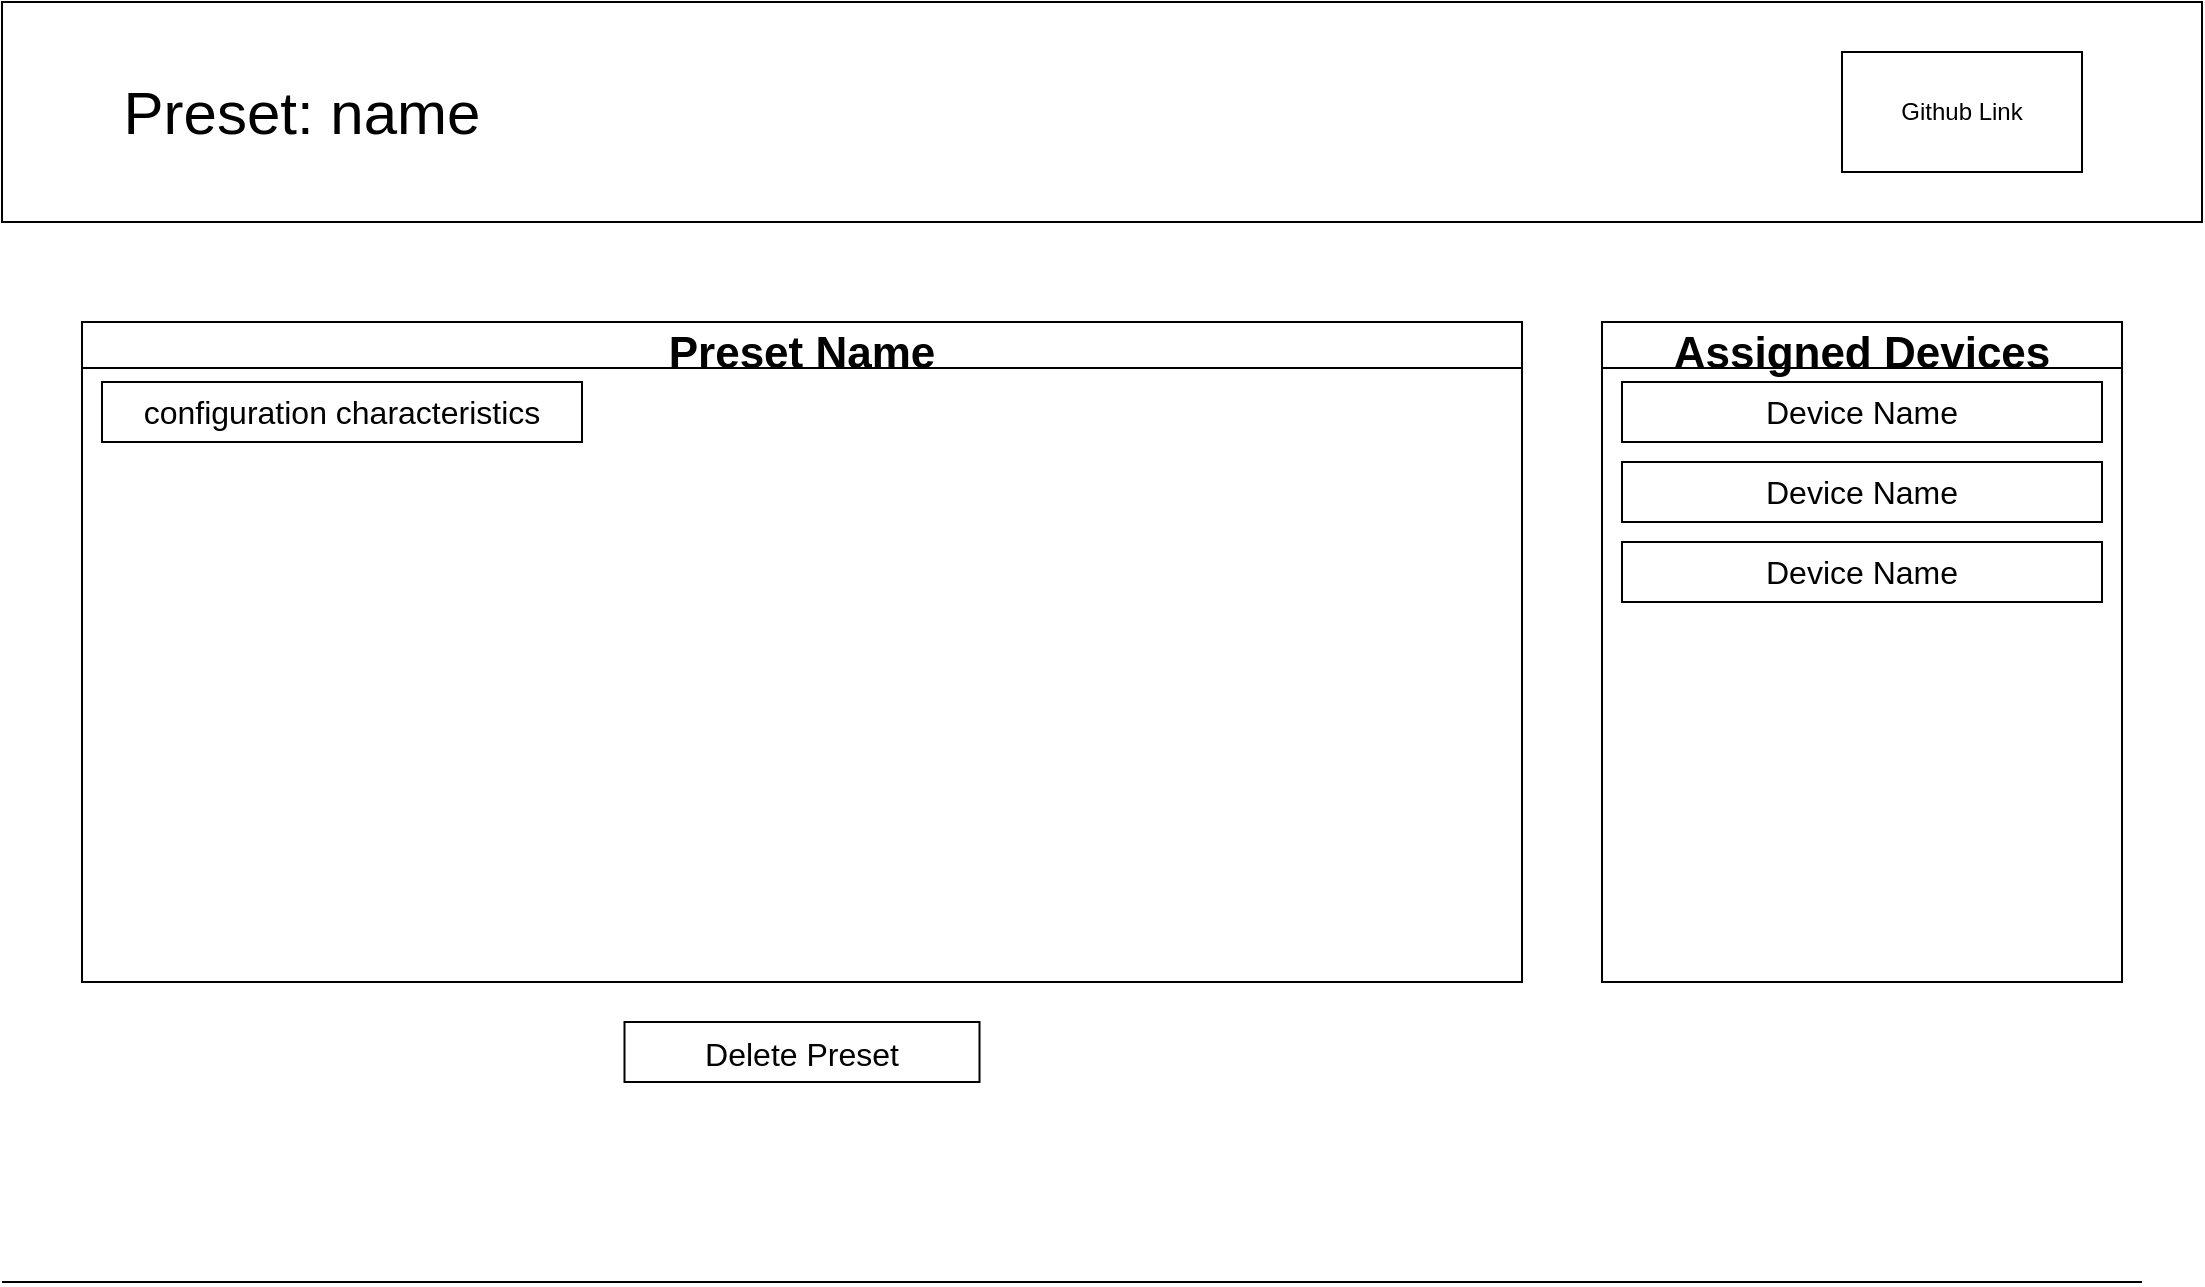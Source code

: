 <mxfile>
    <diagram id="reR5eKh1bH3kg-2ZDx3b" name="Page-1">
        <mxGraphModel dx="1060" dy="517" grid="1" gridSize="10" guides="1" tooltips="1" connect="1" arrows="1" fold="1" page="1" pageScale="1" pageWidth="1100" pageHeight="850" math="0" shadow="0">
            <root>
                <mxCell id="0"/>
                <mxCell id="1" parent="0"/>
                <mxCell id="2" value="" style="rounded=0;whiteSpace=wrap;html=1;" parent="1" vertex="1">
                    <mxGeometry width="1100" height="110" as="geometry"/>
                </mxCell>
                <mxCell id="3" value="&lt;font style=&quot;font-size: 30px;&quot;&gt;Preset: name&lt;/font&gt;" style="text;html=1;strokeColor=none;fillColor=none;align=center;verticalAlign=middle;whiteSpace=wrap;rounded=0;" parent="1" vertex="1">
                    <mxGeometry y="15" width="300" height="80" as="geometry"/>
                </mxCell>
                <mxCell id="4" value="&lt;font style=&quot;font-size: 22px;&quot;&gt;Preset Name&lt;/font&gt;" style="swimlane;whiteSpace=wrap;html=1;fontSize=30;" parent="1" vertex="1">
                    <mxGeometry x="40" y="160" width="720" height="330" as="geometry"/>
                </mxCell>
                <mxCell id="7" value="configuration characteristics" style="rounded=0;whiteSpace=wrap;html=1;fontSize=16;" parent="4" vertex="1">
                    <mxGeometry x="10" y="30" width="240" height="30" as="geometry"/>
                </mxCell>
                <mxCell id="28" value="&lt;font style=&quot;font-size: 16px;&quot;&gt;Delete Preset&lt;/font&gt;" style="rounded=0;whiteSpace=wrap;html=1;fontSize=22;" parent="1" vertex="1">
                    <mxGeometry x="311.25" y="510" width="177.5" height="30" as="geometry"/>
                </mxCell>
                <mxCell id="46" value="" style="endArrow=none;html=1;fontSize=12;" parent="1" edge="1">
                    <mxGeometry width="50" height="50" relative="1" as="geometry">
                        <mxPoint y="640" as="sourcePoint"/>
                        <mxPoint x="1070" y="640" as="targetPoint"/>
                    </mxGeometry>
                </mxCell>
                <mxCell id="47" value="Github Link&lt;br&gt;" style="rounded=0;whiteSpace=wrap;html=1;fontSize=12;" parent="1" vertex="1">
                    <mxGeometry x="920" y="25" width="120" height="60" as="geometry"/>
                </mxCell>
                <mxCell id="51" value="&lt;font style=&quot;font-size: 22px;&quot;&gt;Assigned Devices&lt;/font&gt;" style="swimlane;whiteSpace=wrap;html=1;fontSize=30;startSize=23;" parent="1" vertex="1">
                    <mxGeometry x="800" y="160" width="260" height="330" as="geometry"/>
                </mxCell>
                <mxCell id="52" value="Device Name" style="rounded=0;whiteSpace=wrap;html=1;fontSize=16;" vertex="1" parent="51">
                    <mxGeometry x="10" y="30" width="240" height="30" as="geometry"/>
                </mxCell>
                <mxCell id="53" value="Device Name" style="rounded=0;whiteSpace=wrap;html=1;fontSize=16;" vertex="1" parent="51">
                    <mxGeometry x="10" y="70" width="240" height="30" as="geometry"/>
                </mxCell>
                <mxCell id="54" value="Device Name" style="rounded=0;whiteSpace=wrap;html=1;fontSize=16;" vertex="1" parent="51">
                    <mxGeometry x="10" y="110" width="240" height="30" as="geometry"/>
                </mxCell>
            </root>
        </mxGraphModel>
    </diagram>
</mxfile>